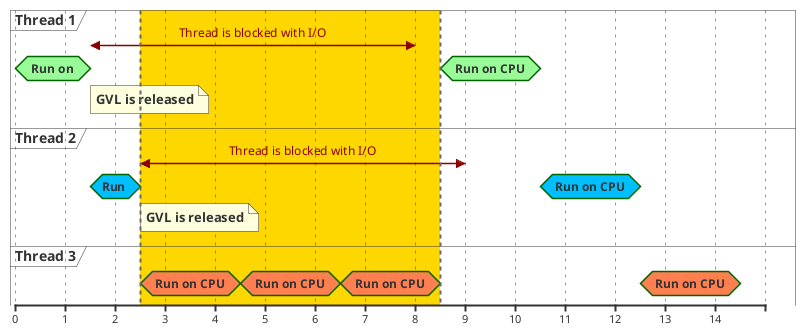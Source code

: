 @startuml
concise "Thread 1" as th_1
concise "Thread 2" as th_2
concise "Thread 3" as th_3

@th_1
@0
th_1 is "Run on" #palegreen
@1
@1.5
th_1 is {hidden}
note bottom of th_1 : GVL is released
@2
@1.5 <-> @8 : Thread is blocked with I/O
@8
@8.5
th_1 is "Run on CPU" #palegreen
@9
@10
@10.5
th_1 is {hidden}

@th_2
@1.5
th_2 is "Run " #deepskyblue
@2
@2.5
th_2 is {hidden}
note bottom of th_2 : GVL is released
@3
@4
@2.5 <-> @9 : Thread is blocked with I/O
@10
@10.5
th_2 is "Run on CPU" #deepskyblue
@11
@12
@12.5
th_2 is {hidden}

@th_3
@2.5
th_3 is "Run on CPU" #coral
@3
@4.5
th_3 is "Run on CPU" #coral
@5
@6
@6.5
th_3 is "Run on CPU" #coral
@7
@8
@8.5
th_3 is {hidden}
@9
@10
@11
@12
@12.5
th_3 is "Run on CPU" #coral
@13
@14.5
th_3 is {hidden}

highlight 2.5 to 8.5 #Gold;line:DimGrey

@enduml